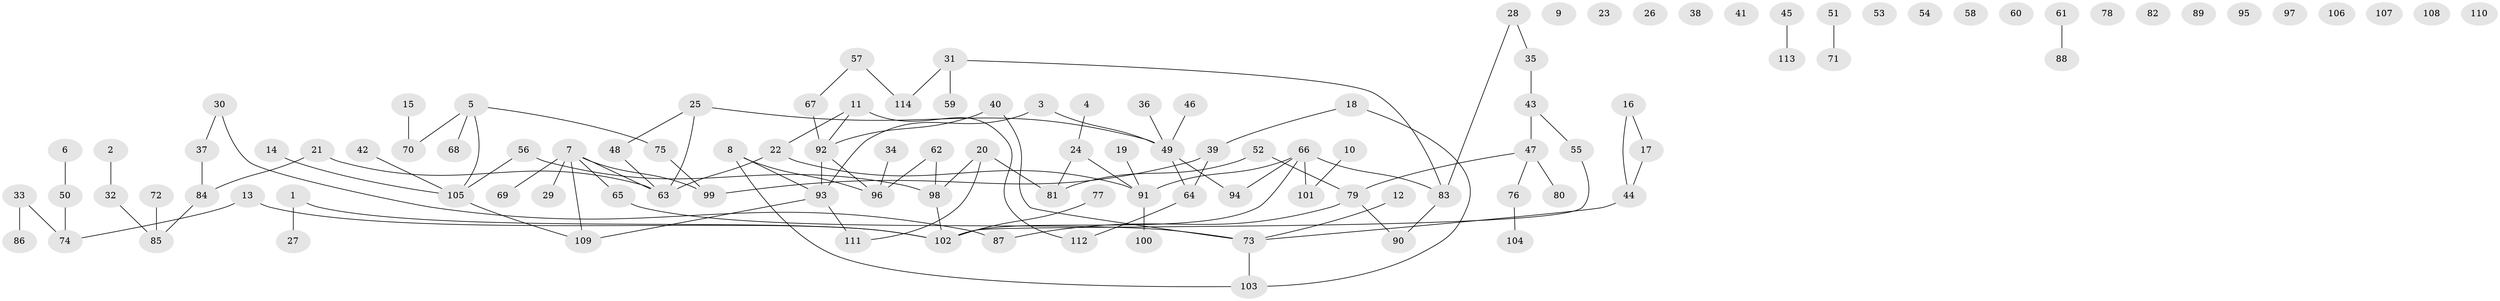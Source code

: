 // Generated by graph-tools (version 1.1) at 2025/13/03/09/25 04:13:14]
// undirected, 114 vertices, 113 edges
graph export_dot {
graph [start="1"]
  node [color=gray90,style=filled];
  1;
  2;
  3;
  4;
  5;
  6;
  7;
  8;
  9;
  10;
  11;
  12;
  13;
  14;
  15;
  16;
  17;
  18;
  19;
  20;
  21;
  22;
  23;
  24;
  25;
  26;
  27;
  28;
  29;
  30;
  31;
  32;
  33;
  34;
  35;
  36;
  37;
  38;
  39;
  40;
  41;
  42;
  43;
  44;
  45;
  46;
  47;
  48;
  49;
  50;
  51;
  52;
  53;
  54;
  55;
  56;
  57;
  58;
  59;
  60;
  61;
  62;
  63;
  64;
  65;
  66;
  67;
  68;
  69;
  70;
  71;
  72;
  73;
  74;
  75;
  76;
  77;
  78;
  79;
  80;
  81;
  82;
  83;
  84;
  85;
  86;
  87;
  88;
  89;
  90;
  91;
  92;
  93;
  94;
  95;
  96;
  97;
  98;
  99;
  100;
  101;
  102;
  103;
  104;
  105;
  106;
  107;
  108;
  109;
  110;
  111;
  112;
  113;
  114;
  1 -- 27;
  1 -- 102;
  2 -- 32;
  3 -- 49;
  3 -- 93;
  4 -- 24;
  5 -- 68;
  5 -- 70;
  5 -- 75;
  5 -- 105;
  6 -- 50;
  7 -- 29;
  7 -- 63;
  7 -- 65;
  7 -- 69;
  7 -- 99;
  7 -- 109;
  8 -- 93;
  8 -- 96;
  8 -- 103;
  10 -- 101;
  11 -- 22;
  11 -- 92;
  11 -- 112;
  12 -- 73;
  13 -- 74;
  13 -- 102;
  14 -- 105;
  15 -- 70;
  16 -- 17;
  16 -- 44;
  17 -- 44;
  18 -- 39;
  18 -- 103;
  19 -- 91;
  20 -- 81;
  20 -- 98;
  20 -- 111;
  21 -- 63;
  21 -- 84;
  22 -- 63;
  22 -- 91;
  24 -- 81;
  24 -- 91;
  25 -- 48;
  25 -- 49;
  25 -- 63;
  28 -- 35;
  28 -- 83;
  30 -- 37;
  30 -- 87;
  31 -- 59;
  31 -- 83;
  31 -- 114;
  32 -- 85;
  33 -- 74;
  33 -- 86;
  34 -- 96;
  35 -- 43;
  36 -- 49;
  37 -- 84;
  39 -- 64;
  39 -- 99;
  40 -- 73;
  40 -- 92;
  42 -- 105;
  43 -- 47;
  43 -- 55;
  44 -- 73;
  45 -- 113;
  46 -- 49;
  47 -- 76;
  47 -- 79;
  47 -- 80;
  48 -- 63;
  49 -- 64;
  49 -- 94;
  50 -- 74;
  51 -- 71;
  52 -- 79;
  52 -- 81;
  55 -- 102;
  56 -- 98;
  56 -- 105;
  57 -- 67;
  57 -- 114;
  61 -- 88;
  62 -- 96;
  62 -- 98;
  64 -- 112;
  65 -- 73;
  66 -- 83;
  66 -- 91;
  66 -- 94;
  66 -- 101;
  66 -- 102;
  67 -- 92;
  72 -- 85;
  73 -- 103;
  75 -- 99;
  76 -- 104;
  77 -- 102;
  79 -- 87;
  79 -- 90;
  83 -- 90;
  84 -- 85;
  91 -- 100;
  92 -- 93;
  92 -- 96;
  93 -- 109;
  93 -- 111;
  98 -- 102;
  105 -- 109;
}

